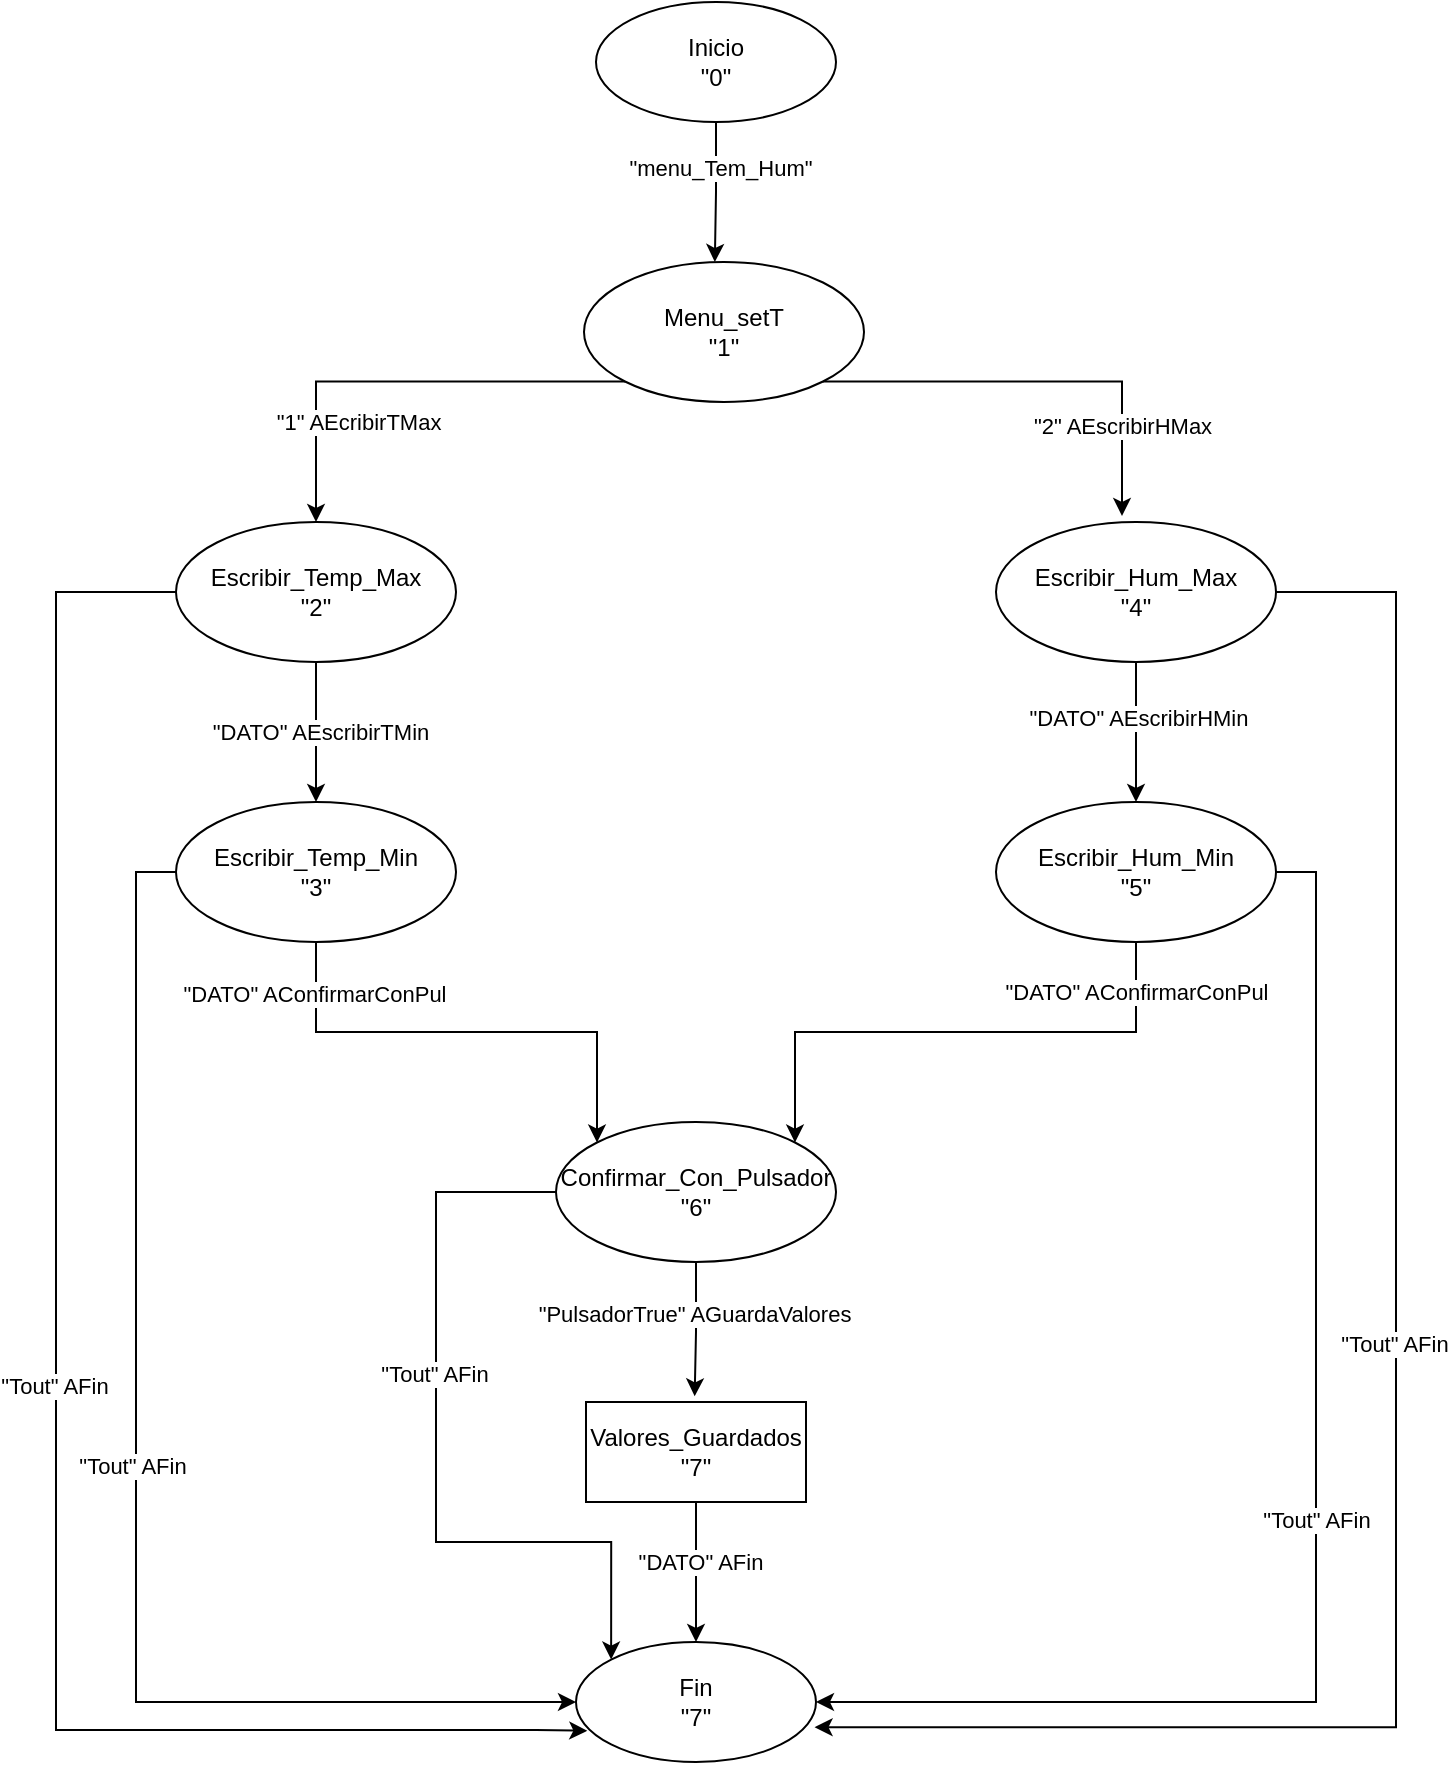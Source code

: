 <mxfile version="24.4.0" type="device">
  <diagram name="Page-1" id="wSb3pIXxHaZCQYWZxsak">
    <mxGraphModel dx="874" dy="559" grid="1" gridSize="10" guides="1" tooltips="1" connect="1" arrows="1" fold="1" page="1" pageScale="1" pageWidth="827" pageHeight="1169" math="0" shadow="0">
      <root>
        <mxCell id="0" />
        <mxCell id="1" parent="0" />
        <mxCell id="gHkvKvIm3D_nOaMs9rWN-1" value="Inicio&lt;div&gt;&quot;0&quot;&lt;/div&gt;" style="ellipse;whiteSpace=wrap;html=1;" parent="1" vertex="1">
          <mxGeometry x="340" y="90" width="120" height="60" as="geometry" />
        </mxCell>
        <mxCell id="gHkvKvIm3D_nOaMs9rWN-5" style="edgeStyle=orthogonalEdgeStyle;rounded=0;orthogonalLoop=1;jettySize=auto;html=1;exitX=0;exitY=1;exitDx=0;exitDy=0;entryX=0.5;entryY=0;entryDx=0;entryDy=0;" parent="1" source="gHkvKvIm3D_nOaMs9rWN-3" target="gHkvKvIm3D_nOaMs9rWN-4" edge="1">
          <mxGeometry relative="1" as="geometry" />
        </mxCell>
        <mxCell id="gHkvKvIm3D_nOaMs9rWN-6" value="&quot;1&quot; AEcribirTMax" style="edgeLabel;html=1;align=center;verticalAlign=middle;resizable=0;points=[];" parent="gHkvKvIm3D_nOaMs9rWN-5" vertex="1" connectable="0">
          <mxGeometry x="0.108" y="3" relative="1" as="geometry">
            <mxPoint x="-9" y="17" as="offset" />
          </mxGeometry>
        </mxCell>
        <mxCell id="gHkvKvIm3D_nOaMs9rWN-31" style="edgeStyle=orthogonalEdgeStyle;rounded=0;orthogonalLoop=1;jettySize=auto;html=1;exitX=1;exitY=1;exitDx=0;exitDy=0;entryX=0.45;entryY=-0.043;entryDx=0;entryDy=0;entryPerimeter=0;" parent="1" source="gHkvKvIm3D_nOaMs9rWN-3" target="gHkvKvIm3D_nOaMs9rWN-29" edge="1">
          <mxGeometry relative="1" as="geometry">
            <mxPoint x="500" y="279.5" as="targetPoint" />
          </mxGeometry>
        </mxCell>
        <mxCell id="gHkvKvIm3D_nOaMs9rWN-32" value="&quot;2&quot; AEscribirHMax" style="edgeLabel;html=1;align=center;verticalAlign=middle;resizable=0;points=[];" parent="gHkvKvIm3D_nOaMs9rWN-31" vertex="1" connectable="0">
          <mxGeometry x="0.585" relative="1" as="geometry">
            <mxPoint as="offset" />
          </mxGeometry>
        </mxCell>
        <mxCell id="gHkvKvIm3D_nOaMs9rWN-3" value="Menu_setT&lt;div&gt;&quot;1&quot;&lt;/div&gt;" style="ellipse;whiteSpace=wrap;html=1;" parent="1" vertex="1">
          <mxGeometry x="334" y="220" width="140" height="70" as="geometry" />
        </mxCell>
        <mxCell id="gHkvKvIm3D_nOaMs9rWN-8" style="edgeStyle=orthogonalEdgeStyle;rounded=0;orthogonalLoop=1;jettySize=auto;html=1;exitX=0.5;exitY=1;exitDx=0;exitDy=0;entryX=0.5;entryY=0;entryDx=0;entryDy=0;" parent="1" source="gHkvKvIm3D_nOaMs9rWN-4" target="gHkvKvIm3D_nOaMs9rWN-7" edge="1">
          <mxGeometry relative="1" as="geometry" />
        </mxCell>
        <mxCell id="gHkvKvIm3D_nOaMs9rWN-9" value="&quot;DATO&quot; AEscribirTMin" style="edgeLabel;html=1;align=center;verticalAlign=middle;resizable=0;points=[];" parent="gHkvKvIm3D_nOaMs9rWN-8" vertex="1" connectable="0">
          <mxGeometry y="2" relative="1" as="geometry">
            <mxPoint as="offset" />
          </mxGeometry>
        </mxCell>
        <mxCell id="gHkvKvIm3D_nOaMs9rWN-24" style="edgeStyle=orthogonalEdgeStyle;rounded=0;orthogonalLoop=1;jettySize=auto;html=1;exitX=0;exitY=0.5;exitDx=0;exitDy=0;entryX=0.047;entryY=0.74;entryDx=0;entryDy=0;entryPerimeter=0;" parent="1" source="gHkvKvIm3D_nOaMs9rWN-4" target="gHkvKvIm3D_nOaMs9rWN-16" edge="1">
          <mxGeometry relative="1" as="geometry">
            <mxPoint x="70" y="940" as="targetPoint" />
            <Array as="points">
              <mxPoint x="70" y="385" />
              <mxPoint x="70" y="954" />
              <mxPoint x="310" y="954" />
            </Array>
          </mxGeometry>
        </mxCell>
        <mxCell id="gHkvKvIm3D_nOaMs9rWN-25" value="&quot;Tout&quot; AFin" style="edgeLabel;html=1;align=center;verticalAlign=middle;resizable=0;points=[];" parent="gHkvKvIm3D_nOaMs9rWN-24" vertex="1" connectable="0">
          <mxGeometry x="0.021" y="-1" relative="1" as="geometry">
            <mxPoint as="offset" />
          </mxGeometry>
        </mxCell>
        <mxCell id="gHkvKvIm3D_nOaMs9rWN-4" value="Escribir_Temp_Max&lt;div&gt;&quot;2&quot;&lt;/div&gt;" style="ellipse;whiteSpace=wrap;html=1;" parent="1" vertex="1">
          <mxGeometry x="130" y="350" width="140" height="70" as="geometry" />
        </mxCell>
        <mxCell id="gHkvKvIm3D_nOaMs9rWN-11" style="edgeStyle=orthogonalEdgeStyle;rounded=0;orthogonalLoop=1;jettySize=auto;html=1;exitX=0.5;exitY=1;exitDx=0;exitDy=0;entryX=0;entryY=0;entryDx=0;entryDy=0;" parent="1" source="gHkvKvIm3D_nOaMs9rWN-7" target="gHkvKvIm3D_nOaMs9rWN-10" edge="1">
          <mxGeometry relative="1" as="geometry" />
        </mxCell>
        <mxCell id="gHkvKvIm3D_nOaMs9rWN-12" value="&quot;DATO&quot; AConfirmarConPul" style="edgeLabel;html=1;align=center;verticalAlign=middle;resizable=0;points=[];" parent="gHkvKvIm3D_nOaMs9rWN-11" vertex="1" connectable="0">
          <mxGeometry x="-0.784" y="-1" relative="1" as="geometry">
            <mxPoint as="offset" />
          </mxGeometry>
        </mxCell>
        <mxCell id="gHkvKvIm3D_nOaMs9rWN-22" style="edgeStyle=orthogonalEdgeStyle;rounded=0;orthogonalLoop=1;jettySize=auto;html=1;exitX=0;exitY=0.5;exitDx=0;exitDy=0;entryX=0;entryY=0.5;entryDx=0;entryDy=0;" parent="1" source="gHkvKvIm3D_nOaMs9rWN-7" target="gHkvKvIm3D_nOaMs9rWN-16" edge="1">
          <mxGeometry relative="1" as="geometry" />
        </mxCell>
        <mxCell id="gHkvKvIm3D_nOaMs9rWN-23" value="&quot;Tout&quot; AFin" style="edgeLabel;html=1;align=center;verticalAlign=middle;resizable=0;points=[];" parent="gHkvKvIm3D_nOaMs9rWN-22" vertex="1" connectable="0">
          <mxGeometry x="-0.032" y="-2" relative="1" as="geometry">
            <mxPoint as="offset" />
          </mxGeometry>
        </mxCell>
        <mxCell id="gHkvKvIm3D_nOaMs9rWN-7" value="Escribir_Temp_Min&lt;div&gt;&quot;3&quot;&lt;/div&gt;" style="ellipse;whiteSpace=wrap;html=1;" parent="1" vertex="1">
          <mxGeometry x="130" y="490" width="140" height="70" as="geometry" />
        </mxCell>
        <mxCell id="gHkvKvIm3D_nOaMs9rWN-13" style="edgeStyle=orthogonalEdgeStyle;rounded=0;orthogonalLoop=1;jettySize=auto;html=1;exitX=0.5;exitY=1;exitDx=0;exitDy=0;entryX=0.494;entryY=-0.057;entryDx=0;entryDy=0;entryPerimeter=0;" parent="1" source="gHkvKvIm3D_nOaMs9rWN-10" target="gHkvKvIm3D_nOaMs9rWN-15" edge="1">
          <mxGeometry relative="1" as="geometry">
            <mxPoint x="389" y="860" as="targetPoint" />
          </mxGeometry>
        </mxCell>
        <mxCell id="gHkvKvIm3D_nOaMs9rWN-14" value="&quot;PulsadorTrue&quot; AGuardaValores" style="edgeLabel;html=1;align=center;verticalAlign=middle;resizable=0;points=[];" parent="gHkvKvIm3D_nOaMs9rWN-13" vertex="1" connectable="0">
          <mxGeometry x="-0.243" y="-1" relative="1" as="geometry">
            <mxPoint as="offset" />
          </mxGeometry>
        </mxCell>
        <mxCell id="gHkvKvIm3D_nOaMs9rWN-19" style="edgeStyle=orthogonalEdgeStyle;rounded=0;orthogonalLoop=1;jettySize=auto;html=1;exitX=0;exitY=0.5;exitDx=0;exitDy=0;entryX=0;entryY=0;entryDx=0;entryDy=0;" parent="1" source="gHkvKvIm3D_nOaMs9rWN-10" target="gHkvKvIm3D_nOaMs9rWN-16" edge="1">
          <mxGeometry relative="1" as="geometry">
            <mxPoint x="290" y="890" as="targetPoint" />
            <Array as="points">
              <mxPoint x="260" y="685" />
              <mxPoint x="260" y="860" />
              <mxPoint x="347" y="860" />
            </Array>
          </mxGeometry>
        </mxCell>
        <mxCell id="gHkvKvIm3D_nOaMs9rWN-20" value="&quot;Tout&quot; AFin" style="edgeLabel;html=1;align=center;verticalAlign=middle;resizable=0;points=[];" parent="gHkvKvIm3D_nOaMs9rWN-19" vertex="1" connectable="0">
          <mxGeometry x="-0.207" y="-1" relative="1" as="geometry">
            <mxPoint as="offset" />
          </mxGeometry>
        </mxCell>
        <mxCell id="gHkvKvIm3D_nOaMs9rWN-10" value="Confirmar_Con_Pulsador&lt;div&gt;&quot;6&quot;&lt;/div&gt;" style="ellipse;whiteSpace=wrap;html=1;" parent="1" vertex="1">
          <mxGeometry x="320" y="650" width="140" height="70" as="geometry" />
        </mxCell>
        <mxCell id="gHkvKvIm3D_nOaMs9rWN-17" style="edgeStyle=orthogonalEdgeStyle;rounded=0;orthogonalLoop=1;jettySize=auto;html=1;exitX=0.5;exitY=1;exitDx=0;exitDy=0;entryX=0.5;entryY=0;entryDx=0;entryDy=0;" parent="1" source="gHkvKvIm3D_nOaMs9rWN-15" target="gHkvKvIm3D_nOaMs9rWN-16" edge="1">
          <mxGeometry relative="1" as="geometry" />
        </mxCell>
        <mxCell id="gHkvKvIm3D_nOaMs9rWN-18" value="&quot;DATO&quot; AFin" style="edgeLabel;html=1;align=center;verticalAlign=middle;resizable=0;points=[];" parent="gHkvKvIm3D_nOaMs9rWN-17" vertex="1" connectable="0">
          <mxGeometry x="-0.136" y="2" relative="1" as="geometry">
            <mxPoint as="offset" />
          </mxGeometry>
        </mxCell>
        <mxCell id="gHkvKvIm3D_nOaMs9rWN-15" value="Valores_Guardados&lt;div&gt;&quot;7&quot;&lt;/div&gt;" style="html=1;whiteSpace=wrap;" parent="1" vertex="1">
          <mxGeometry x="335" y="790" width="110" height="50" as="geometry" />
        </mxCell>
        <mxCell id="gHkvKvIm3D_nOaMs9rWN-16" value="Fin&lt;div&gt;&quot;7&quot;&lt;/div&gt;" style="ellipse;whiteSpace=wrap;html=1;" parent="1" vertex="1">
          <mxGeometry x="330" y="910" width="120" height="60" as="geometry" />
        </mxCell>
        <mxCell id="gHkvKvIm3D_nOaMs9rWN-26" style="edgeStyle=orthogonalEdgeStyle;rounded=0;orthogonalLoop=1;jettySize=auto;html=1;exitX=0.5;exitY=1;exitDx=0;exitDy=0;entryX=0.463;entryY=-0.019;entryDx=0;entryDy=0;entryPerimeter=0;" parent="1" source="gHkvKvIm3D_nOaMs9rWN-1" edge="1">
          <mxGeometry relative="1" as="geometry">
            <mxPoint x="400.6" y="161.33" as="sourcePoint" />
            <mxPoint x="399.42" y="220.0" as="targetPoint" />
          </mxGeometry>
        </mxCell>
        <mxCell id="gHkvKvIm3D_nOaMs9rWN-27" value="&quot;menu_Tem_Hum&quot;" style="edgeLabel;html=1;align=center;verticalAlign=middle;resizable=0;points=[];" parent="gHkvKvIm3D_nOaMs9rWN-26" vertex="1" connectable="0">
          <mxGeometry x="-0.337" y="2" relative="1" as="geometry">
            <mxPoint as="offset" />
          </mxGeometry>
        </mxCell>
        <mxCell id="gHkvKvIm3D_nOaMs9rWN-33" style="edgeStyle=orthogonalEdgeStyle;rounded=0;orthogonalLoop=1;jettySize=auto;html=1;exitX=0.5;exitY=1;exitDx=0;exitDy=0;entryX=0.5;entryY=0;entryDx=0;entryDy=0;" parent="1" source="gHkvKvIm3D_nOaMs9rWN-29" target="gHkvKvIm3D_nOaMs9rWN-30" edge="1">
          <mxGeometry relative="1" as="geometry" />
        </mxCell>
        <mxCell id="gHkvKvIm3D_nOaMs9rWN-34" value="&quot;DATO&quot; AEscribirHMin" style="edgeLabel;html=1;align=center;verticalAlign=middle;resizable=0;points=[];" parent="gHkvKvIm3D_nOaMs9rWN-33" vertex="1" connectable="0">
          <mxGeometry x="-0.205" relative="1" as="geometry">
            <mxPoint x="1" as="offset" />
          </mxGeometry>
        </mxCell>
        <mxCell id="gHkvKvIm3D_nOaMs9rWN-29" value="Escribir_Hum_Max&lt;div&gt;&quot;4&quot;&lt;/div&gt;" style="ellipse;whiteSpace=wrap;html=1;" parent="1" vertex="1">
          <mxGeometry x="540" y="350" width="140" height="70" as="geometry" />
        </mxCell>
        <mxCell id="gHkvKvIm3D_nOaMs9rWN-37" style="edgeStyle=orthogonalEdgeStyle;rounded=0;orthogonalLoop=1;jettySize=auto;html=1;exitX=0.5;exitY=1;exitDx=0;exitDy=0;entryX=1;entryY=0;entryDx=0;entryDy=0;" parent="1" source="gHkvKvIm3D_nOaMs9rWN-30" target="gHkvKvIm3D_nOaMs9rWN-10" edge="1">
          <mxGeometry relative="1" as="geometry" />
        </mxCell>
        <mxCell id="gHkvKvIm3D_nOaMs9rWN-38" value="&quot;DATO&quot; AConfirmarConPul" style="edgeLabel;html=1;align=center;verticalAlign=middle;resizable=0;points=[];" parent="gHkvKvIm3D_nOaMs9rWN-37" vertex="1" connectable="0">
          <mxGeometry x="-0.764" y="1" relative="1" as="geometry">
            <mxPoint x="-1" y="-7" as="offset" />
          </mxGeometry>
        </mxCell>
        <mxCell id="gHkvKvIm3D_nOaMs9rWN-39" style="edgeStyle=orthogonalEdgeStyle;rounded=0;orthogonalLoop=1;jettySize=auto;html=1;exitX=1;exitY=0.5;exitDx=0;exitDy=0;entryX=1;entryY=0.5;entryDx=0;entryDy=0;" parent="1" source="gHkvKvIm3D_nOaMs9rWN-30" target="gHkvKvIm3D_nOaMs9rWN-16" edge="1">
          <mxGeometry relative="1" as="geometry" />
        </mxCell>
        <mxCell id="gHkvKvIm3D_nOaMs9rWN-42" value="&quot;Tout&quot; AFin" style="edgeLabel;html=1;align=center;verticalAlign=middle;resizable=0;points=[];" parent="gHkvKvIm3D_nOaMs9rWN-39" vertex="1" connectable="0">
          <mxGeometry x="0.004" relative="1" as="geometry">
            <mxPoint as="offset" />
          </mxGeometry>
        </mxCell>
        <mxCell id="gHkvKvIm3D_nOaMs9rWN-30" value="Escribir_Hum_Min&lt;div&gt;&quot;5&quot;&lt;/div&gt;" style="ellipse;whiteSpace=wrap;html=1;" parent="1" vertex="1">
          <mxGeometry x="540" y="490" width="140" height="70" as="geometry" />
        </mxCell>
        <mxCell id="gHkvKvIm3D_nOaMs9rWN-40" style="edgeStyle=orthogonalEdgeStyle;rounded=0;orthogonalLoop=1;jettySize=auto;html=1;exitX=1;exitY=0.5;exitDx=0;exitDy=0;entryX=0.994;entryY=0.71;entryDx=0;entryDy=0;entryPerimeter=0;" parent="1" source="gHkvKvIm3D_nOaMs9rWN-29" target="gHkvKvIm3D_nOaMs9rWN-16" edge="1">
          <mxGeometry relative="1" as="geometry">
            <Array as="points">
              <mxPoint x="740" y="385" />
              <mxPoint x="740" y="953" />
            </Array>
          </mxGeometry>
        </mxCell>
        <mxCell id="gHkvKvIm3D_nOaMs9rWN-41" value="&quot;Tout&quot; AFin" style="edgeLabel;html=1;align=center;verticalAlign=middle;resizable=0;points=[];" parent="gHkvKvIm3D_nOaMs9rWN-40" vertex="1" connectable="0">
          <mxGeometry x="-0.051" y="-1" relative="1" as="geometry">
            <mxPoint as="offset" />
          </mxGeometry>
        </mxCell>
      </root>
    </mxGraphModel>
  </diagram>
</mxfile>
